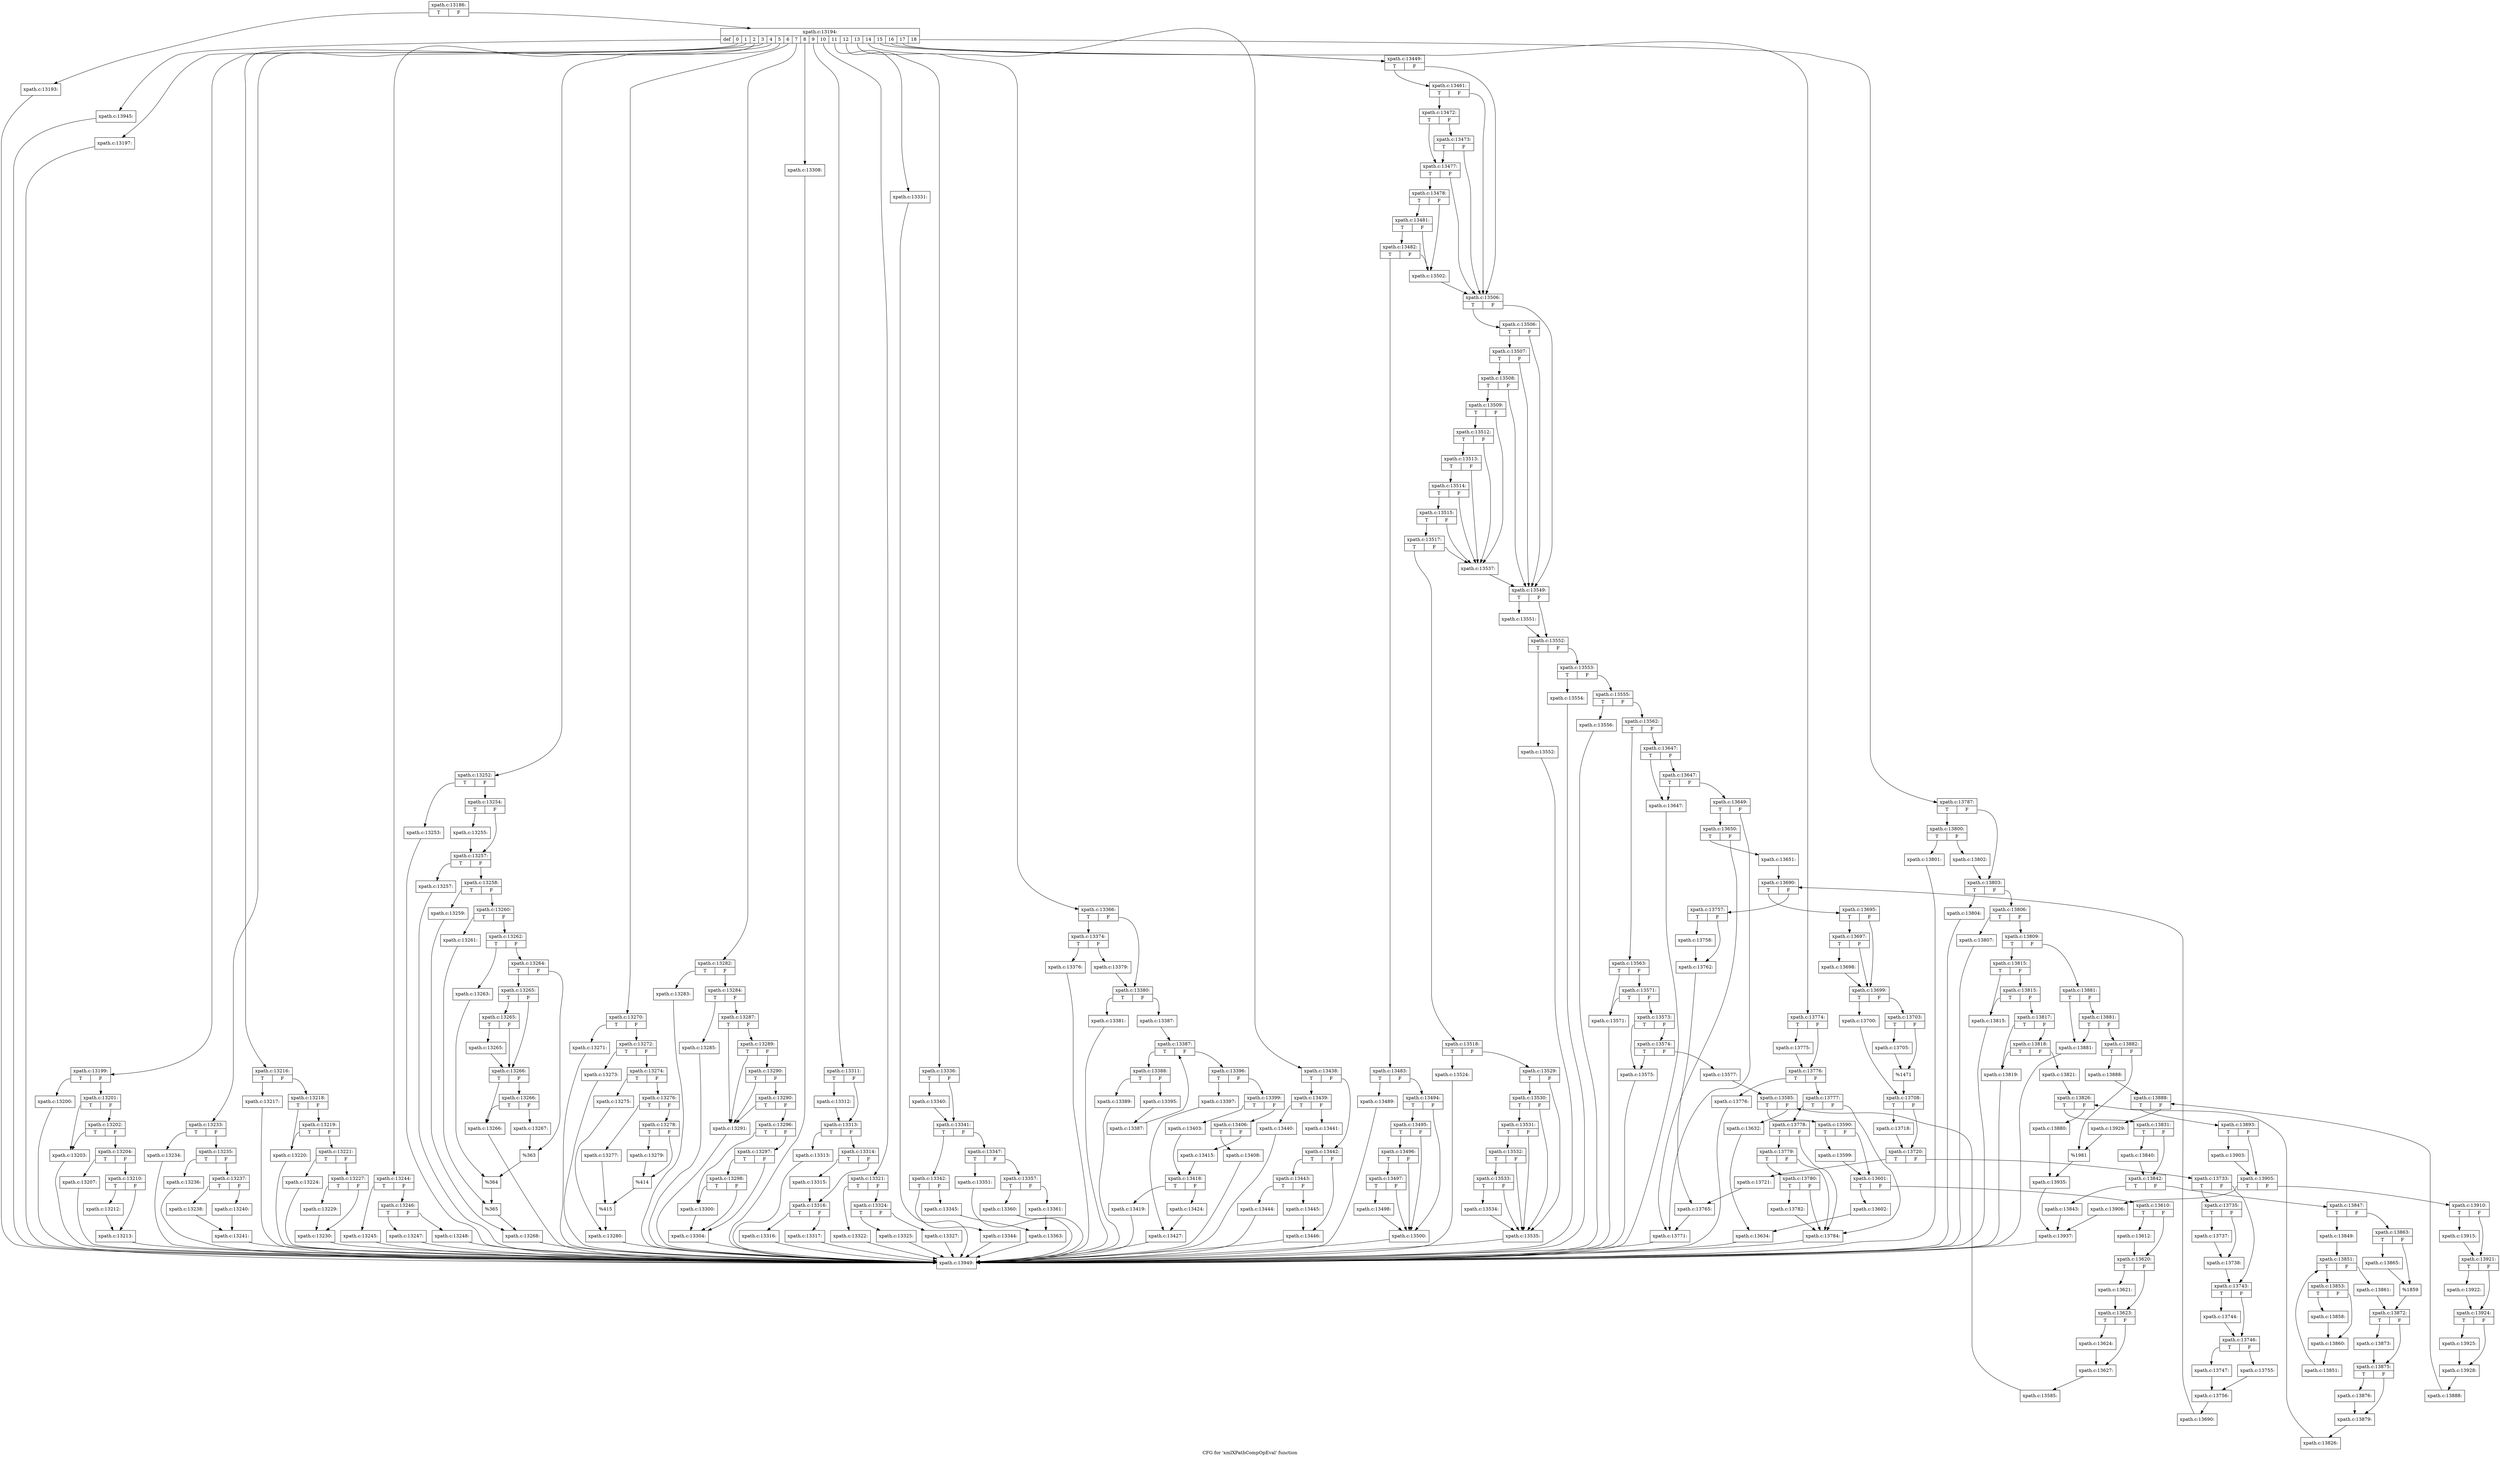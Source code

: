digraph "CFG for 'xmlXPathCompOpEval' function" {
	label="CFG for 'xmlXPathCompOpEval' function";

	Node0x55e6b2ddfc00 [shape=record,label="{xpath.c:13186:|{<s0>T|<s1>F}}"];
	Node0x55e6b2ddfc00:s0 -> Node0x55e6b2de2050;
	Node0x55e6b2ddfc00:s1 -> Node0x55e6b2de20a0;
	Node0x55e6b2de2050 [shape=record,label="{xpath.c:13193:}"];
	Node0x55e6b2de2050 -> Node0x55e6b2ddfc50;
	Node0x55e6b2de20a0 [shape=record,label="{xpath.c:13194:|{<s0>def|<s1>0|<s2>1|<s3>2|<s4>3|<s5>4|<s6>5|<s7>6|<s8>7|<s9>8|<s10>9|<s11>10|<s12>11|<s13>12|<s14>13|<s15>14|<s16>15|<s17>16|<s18>17|<s19>18}}"];
	Node0x55e6b2de20a0:s0 -> Node0x55e6b2de2600;
	Node0x55e6b2de20a0:s1 -> Node0x55e6b2de2ab0;
	Node0x55e6b2de20a0:s2 -> Node0x55e6b2de2c70;
	Node0x55e6b2de20a0:s3 -> Node0x55e6b2de67a0;
	Node0x55e6b2de20a0:s4 -> Node0x55e6b2dea470;
	Node0x55e6b2de20a0:s5 -> Node0x55e6b2decd20;
	Node0x55e6b2de20a0:s6 -> Node0x55e6b2def240;
	Node0x55e6b2de20a0:s7 -> Node0x55e6b2df4060;
	Node0x55e6b2de20a0:s8 -> Node0x55e6b2df6f70;
	Node0x55e6b2de20a0:s9 -> Node0x55e6b2dfbfa0;
	Node0x55e6b2de20a0:s10 -> Node0x55e6b2dfc310;
	Node0x55e6b2de20a0:s11 -> Node0x55e6b2dfef10;
	Node0x55e6b2de20a0:s12 -> Node0x55e6b2e00fc0;
	Node0x55e6b2de20a0:s13 -> Node0x55e6b2e01860;
	Node0x55e6b2de20a0:s14 -> Node0x55e6b2e066c0;
	Node0x55e6b2de20a0:s15 -> Node0x55e6b2e12c10;
	Node0x55e6b2de20a0:s16 -> Node0x55e6b2e152d0;
	Node0x55e6b2de20a0:s17 -> Node0x55e6b2e152d0;
	Node0x55e6b2de20a0:s18 -> Node0x55e6b2e3fab0;
	Node0x55e6b2de20a0:s19 -> Node0x55e6b2e42790;
	Node0x55e6b2de2ab0 [shape=record,label="{xpath.c:13197:}"];
	Node0x55e6b2de2ab0 -> Node0x55e6b2ddfc50;
	Node0x55e6b2de2c70 [shape=record,label="{xpath.c:13199:|{<s0>T|<s1>F}}"];
	Node0x55e6b2de2c70:s0 -> Node0x55e6b2de3310;
	Node0x55e6b2de2c70:s1 -> Node0x55e6b2de3360;
	Node0x55e6b2de3310 [shape=record,label="{xpath.c:13200:}"];
	Node0x55e6b2de3310 -> Node0x55e6b2ddfc50;
	Node0x55e6b2de3360 [shape=record,label="{xpath.c:13201:|{<s0>T|<s1>F}}"];
	Node0x55e6b2de3360:s0 -> Node0x55e6b2de3960;
	Node0x55e6b2de3360:s1 -> Node0x55e6b2de3a00;
	Node0x55e6b2de3a00 [shape=record,label="{xpath.c:13202:|{<s0>T|<s1>F}}"];
	Node0x55e6b2de3a00:s0 -> Node0x55e6b2de3960;
	Node0x55e6b2de3a00:s1 -> Node0x55e6b2de39b0;
	Node0x55e6b2de3960 [shape=record,label="{xpath.c:13203:}"];
	Node0x55e6b2de3960 -> Node0x55e6b2ddfc50;
	Node0x55e6b2de39b0 [shape=record,label="{xpath.c:13204:|{<s0>T|<s1>F}}"];
	Node0x55e6b2de39b0:s0 -> Node0x55e6b2de4ed0;
	Node0x55e6b2de39b0:s1 -> Node0x55e6b2de4f20;
	Node0x55e6b2de4ed0 [shape=record,label="{xpath.c:13207:}"];
	Node0x55e6b2de4ed0 -> Node0x55e6b2ddfc50;
	Node0x55e6b2de4f20 [shape=record,label="{xpath.c:13210:|{<s0>T|<s1>F}}"];
	Node0x55e6b2de4f20:s0 -> Node0x55e6b2de5830;
	Node0x55e6b2de4f20:s1 -> Node0x55e6b2de5880;
	Node0x55e6b2de5830 [shape=record,label="{xpath.c:13212:}"];
	Node0x55e6b2de5830 -> Node0x55e6b2de5880;
	Node0x55e6b2de5880 [shape=record,label="{xpath.c:13213:}"];
	Node0x55e6b2de5880 -> Node0x55e6b2ddfc50;
	Node0x55e6b2de67a0 [shape=record,label="{xpath.c:13216:|{<s0>T|<s1>F}}"];
	Node0x55e6b2de67a0:s0 -> Node0x55e6b2de6fe0;
	Node0x55e6b2de67a0:s1 -> Node0x55e6b2de7030;
	Node0x55e6b2de6fe0 [shape=record,label="{xpath.c:13217:}"];
	Node0x55e6b2de6fe0 -> Node0x55e6b2ddfc50;
	Node0x55e6b2de7030 [shape=record,label="{xpath.c:13218:|{<s0>T|<s1>F}}"];
	Node0x55e6b2de7030:s0 -> Node0x55e6b2de7630;
	Node0x55e6b2de7030:s1 -> Node0x55e6b2de76d0;
	Node0x55e6b2de76d0 [shape=record,label="{xpath.c:13219:|{<s0>T|<s1>F}}"];
	Node0x55e6b2de76d0:s0 -> Node0x55e6b2de7630;
	Node0x55e6b2de76d0:s1 -> Node0x55e6b2de7680;
	Node0x55e6b2de7630 [shape=record,label="{xpath.c:13220:}"];
	Node0x55e6b2de7630 -> Node0x55e6b2ddfc50;
	Node0x55e6b2de7680 [shape=record,label="{xpath.c:13221:|{<s0>T|<s1>F}}"];
	Node0x55e6b2de7680:s0 -> Node0x55e6b2de8ba0;
	Node0x55e6b2de7680:s1 -> Node0x55e6b2de8bf0;
	Node0x55e6b2de8ba0 [shape=record,label="{xpath.c:13224:}"];
	Node0x55e6b2de8ba0 -> Node0x55e6b2ddfc50;
	Node0x55e6b2de8bf0 [shape=record,label="{xpath.c:13227:|{<s0>T|<s1>F}}"];
	Node0x55e6b2de8bf0:s0 -> Node0x55e6b2de9500;
	Node0x55e6b2de8bf0:s1 -> Node0x55e6b2de9550;
	Node0x55e6b2de9500 [shape=record,label="{xpath.c:13229:}"];
	Node0x55e6b2de9500 -> Node0x55e6b2de9550;
	Node0x55e6b2de9550 [shape=record,label="{xpath.c:13230:}"];
	Node0x55e6b2de9550 -> Node0x55e6b2ddfc50;
	Node0x55e6b2dea470 [shape=record,label="{xpath.c:13233:|{<s0>T|<s1>F}}"];
	Node0x55e6b2dea470:s0 -> Node0x55e6b2deacb0;
	Node0x55e6b2dea470:s1 -> Node0x55e6b2dead00;
	Node0x55e6b2deacb0 [shape=record,label="{xpath.c:13234:}"];
	Node0x55e6b2deacb0 -> Node0x55e6b2ddfc50;
	Node0x55e6b2dead00 [shape=record,label="{xpath.c:13235:|{<s0>T|<s1>F}}"];
	Node0x55e6b2dead00:s0 -> Node0x55e6b2deb900;
	Node0x55e6b2dead00:s1 -> Node0x55e6b2deb950;
	Node0x55e6b2deb900 [shape=record,label="{xpath.c:13236:}"];
	Node0x55e6b2deb900 -> Node0x55e6b2ddfc50;
	Node0x55e6b2deb950 [shape=record,label="{xpath.c:13237:|{<s0>T|<s1>F}}"];
	Node0x55e6b2deb950:s0 -> Node0x55e6b2debdc0;
	Node0x55e6b2deb950:s1 -> Node0x55e6b2debe60;
	Node0x55e6b2debdc0 [shape=record,label="{xpath.c:13238:}"];
	Node0x55e6b2debdc0 -> Node0x55e6b2debe10;
	Node0x55e6b2debe60 [shape=record,label="{xpath.c:13240:}"];
	Node0x55e6b2debe60 -> Node0x55e6b2debe10;
	Node0x55e6b2debe10 [shape=record,label="{xpath.c:13241:}"];
	Node0x55e6b2debe10 -> Node0x55e6b2ddfc50;
	Node0x55e6b2decd20 [shape=record,label="{xpath.c:13244:|{<s0>T|<s1>F}}"];
	Node0x55e6b2decd20:s0 -> Node0x55e6b2ded5a0;
	Node0x55e6b2decd20:s1 -> Node0x55e6b2ded5f0;
	Node0x55e6b2ded5a0 [shape=record,label="{xpath.c:13245:}"];
	Node0x55e6b2ded5a0 -> Node0x55e6b2ddfc50;
	Node0x55e6b2ded5f0 [shape=record,label="{xpath.c:13246:|{<s0>T|<s1>F}}"];
	Node0x55e6b2ded5f0:s0 -> Node0x55e6b2dee1f0;
	Node0x55e6b2ded5f0:s1 -> Node0x55e6b2dee240;
	Node0x55e6b2dee1f0 [shape=record,label="{xpath.c:13247:}"];
	Node0x55e6b2dee1f0 -> Node0x55e6b2ddfc50;
	Node0x55e6b2dee240 [shape=record,label="{xpath.c:13248:}"];
	Node0x55e6b2dee240 -> Node0x55e6b2ddfc50;
	Node0x55e6b2def240 [shape=record,label="{xpath.c:13252:|{<s0>T|<s1>F}}"];
	Node0x55e6b2def240:s0 -> Node0x55e6b2defac0;
	Node0x55e6b2def240:s1 -> Node0x55e6b2defb10;
	Node0x55e6b2defac0 [shape=record,label="{xpath.c:13253:}"];
	Node0x55e6b2defac0 -> Node0x55e6b2ddfc50;
	Node0x55e6b2defb10 [shape=record,label="{xpath.c:13254:|{<s0>T|<s1>F}}"];
	Node0x55e6b2defb10:s0 -> Node0x55e6b2deff80;
	Node0x55e6b2defb10:s1 -> Node0x55e6b2deffd0;
	Node0x55e6b2deff80 [shape=record,label="{xpath.c:13255:}"];
	Node0x55e6b2deff80 -> Node0x55e6b2deffd0;
	Node0x55e6b2deffd0 [shape=record,label="{xpath.c:13257:|{<s0>T|<s1>F}}"];
	Node0x55e6b2deffd0:s0 -> Node0x55e6b2df0d10;
	Node0x55e6b2deffd0:s1 -> Node0x55e6b2df0d60;
	Node0x55e6b2df0d10 [shape=record,label="{xpath.c:13257:}"];
	Node0x55e6b2df0d10 -> Node0x55e6b2ddfc50;
	Node0x55e6b2df0d60 [shape=record,label="{xpath.c:13258:|{<s0>T|<s1>F}}"];
	Node0x55e6b2df0d60:s0 -> Node0x55e6b2df11d0;
	Node0x55e6b2df0d60:s1 -> Node0x55e6b2df1270;
	Node0x55e6b2df11d0 [shape=record,label="{xpath.c:13259:}"];
	Node0x55e6b2df11d0 -> Node0x55e6b2df1220;
	Node0x55e6b2df1270 [shape=record,label="{xpath.c:13260:|{<s0>T|<s1>F}}"];
	Node0x55e6b2df1270:s0 -> Node0x55e6b2df1840;
	Node0x55e6b2df1270:s1 -> Node0x55e6b2df18e0;
	Node0x55e6b2df1840 [shape=record,label="{xpath.c:13261:}"];
	Node0x55e6b2df1840 -> Node0x55e6b2df1890;
	Node0x55e6b2df18e0 [shape=record,label="{xpath.c:13262:|{<s0>T|<s1>F}}"];
	Node0x55e6b2df18e0:s0 -> Node0x55e6b2df1eb0;
	Node0x55e6b2df18e0:s1 -> Node0x55e6b2df1f50;
	Node0x55e6b2df1eb0 [shape=record,label="{xpath.c:13263:}"];
	Node0x55e6b2df1eb0 -> Node0x55e6b2df1f00;
	Node0x55e6b2df1f50 [shape=record,label="{xpath.c:13264:|{<s0>T|<s1>F}}"];
	Node0x55e6b2df1f50:s0 -> Node0x55e6b2df2520;
	Node0x55e6b2df1f50:s1 -> Node0x55e6b2df2570;
	Node0x55e6b2df2520 [shape=record,label="{xpath.c:13265:|{<s0>T|<s1>F}}"];
	Node0x55e6b2df2520:s0 -> Node0x55e6b2df2ad0;
	Node0x55e6b2df2520:s1 -> Node0x55e6b2df2a80;
	Node0x55e6b2df2ad0 [shape=record,label="{xpath.c:13265:|{<s0>T|<s1>F}}"];
	Node0x55e6b2df2ad0:s0 -> Node0x55e6b2df2a30;
	Node0x55e6b2df2ad0:s1 -> Node0x55e6b2df2a80;
	Node0x55e6b2df2a30 [shape=record,label="{xpath.c:13265:}"];
	Node0x55e6b2df2a30 -> Node0x55e6b2df2a80;
	Node0x55e6b2df2a80 [shape=record,label="{xpath.c:13266:|{<s0>T|<s1>F}}"];
	Node0x55e6b2df2a80:s0 -> Node0x55e6b2df32a0;
	Node0x55e6b2df2a80:s1 -> Node0x55e6b2df3340;
	Node0x55e6b2df3340 [shape=record,label="{xpath.c:13266:|{<s0>T|<s1>F}}"];
	Node0x55e6b2df3340:s0 -> Node0x55e6b2df32a0;
	Node0x55e6b2df3340:s1 -> Node0x55e6b2df32f0;
	Node0x55e6b2df32a0 [shape=record,label="{xpath.c:13266:}"];
	Node0x55e6b2df32a0 -> Node0x55e6b2ddfc50;
	Node0x55e6b2df32f0 [shape=record,label="{xpath.c:13267:}"];
	Node0x55e6b2df32f0 -> Node0x55e6b2df2570;
	Node0x55e6b2df2570 [shape=record,label="{%363}"];
	Node0x55e6b2df2570 -> Node0x55e6b2df1f00;
	Node0x55e6b2df1f00 [shape=record,label="{%364}"];
	Node0x55e6b2df1f00 -> Node0x55e6b2df1890;
	Node0x55e6b2df1890 [shape=record,label="{%365}"];
	Node0x55e6b2df1890 -> Node0x55e6b2df1220;
	Node0x55e6b2df1220 [shape=record,label="{xpath.c:13268:}"];
	Node0x55e6b2df1220 -> Node0x55e6b2ddfc50;
	Node0x55e6b2df4060 [shape=record,label="{xpath.c:13270:|{<s0>T|<s1>F}}"];
	Node0x55e6b2df4060:s0 -> Node0x55e6b2df48e0;
	Node0x55e6b2df4060:s1 -> Node0x55e6b2df4930;
	Node0x55e6b2df48e0 [shape=record,label="{xpath.c:13271:}"];
	Node0x55e6b2df48e0 -> Node0x55e6b2ddfc50;
	Node0x55e6b2df4930 [shape=record,label="{xpath.c:13272:|{<s0>T|<s1>F}}"];
	Node0x55e6b2df4930:s0 -> Node0x55e6b2df5530;
	Node0x55e6b2df4930:s1 -> Node0x55e6b2df5580;
	Node0x55e6b2df5530 [shape=record,label="{xpath.c:13273:}"];
	Node0x55e6b2df5530 -> Node0x55e6b2ddfc50;
	Node0x55e6b2df5580 [shape=record,label="{xpath.c:13274:|{<s0>T|<s1>F}}"];
	Node0x55e6b2df5580:s0 -> Node0x55e6b2df59f0;
	Node0x55e6b2df5580:s1 -> Node0x55e6b2df5a90;
	Node0x55e6b2df59f0 [shape=record,label="{xpath.c:13275:}"];
	Node0x55e6b2df59f0 -> Node0x55e6b2df5a40;
	Node0x55e6b2df5a90 [shape=record,label="{xpath.c:13276:|{<s0>T|<s1>F}}"];
	Node0x55e6b2df5a90:s0 -> Node0x55e6b2df6060;
	Node0x55e6b2df5a90:s1 -> Node0x55e6b2df6100;
	Node0x55e6b2df6060 [shape=record,label="{xpath.c:13277:}"];
	Node0x55e6b2df6060 -> Node0x55e6b2df60b0;
	Node0x55e6b2df6100 [shape=record,label="{xpath.c:13278:|{<s0>T|<s1>F}}"];
	Node0x55e6b2df6100:s0 -> Node0x55e6b2df66d0;
	Node0x55e6b2df6100:s1 -> Node0x55e6b2df6720;
	Node0x55e6b2df66d0 [shape=record,label="{xpath.c:13279:}"];
	Node0x55e6b2df66d0 -> Node0x55e6b2df6720;
	Node0x55e6b2df6720 [shape=record,label="{%414}"];
	Node0x55e6b2df6720 -> Node0x55e6b2df60b0;
	Node0x55e6b2df60b0 [shape=record,label="{%415}"];
	Node0x55e6b2df60b0 -> Node0x55e6b2df5a40;
	Node0x55e6b2df5a40 [shape=record,label="{xpath.c:13280:}"];
	Node0x55e6b2df5a40 -> Node0x55e6b2ddfc50;
	Node0x55e6b2df6f70 [shape=record,label="{xpath.c:13282:|{<s0>T|<s1>F}}"];
	Node0x55e6b2df6f70:s0 -> Node0x55e6b2df77f0;
	Node0x55e6b2df6f70:s1 -> Node0x55e6b2df7840;
	Node0x55e6b2df77f0 [shape=record,label="{xpath.c:13283:}"];
	Node0x55e6b2df77f0 -> Node0x55e6b2ddfc50;
	Node0x55e6b2df7840 [shape=record,label="{xpath.c:13284:|{<s0>T|<s1>F}}"];
	Node0x55e6b2df7840:s0 -> Node0x55e6b2df8440;
	Node0x55e6b2df7840:s1 -> Node0x55e6b2df8490;
	Node0x55e6b2df8440 [shape=record,label="{xpath.c:13285:}"];
	Node0x55e6b2df8440 -> Node0x55e6b2ddfc50;
	Node0x55e6b2df8490 [shape=record,label="{xpath.c:13287:|{<s0>T|<s1>F}}"];
	Node0x55e6b2df8490:s0 -> Node0x55e6b2df8d60;
	Node0x55e6b2df8490:s1 -> Node0x55e6b2df8f00;
	Node0x55e6b2df8f00 [shape=record,label="{xpath.c:13289:|{<s0>T|<s1>F}}"];
	Node0x55e6b2df8f00:s0 -> Node0x55e6b2df8d60;
	Node0x55e6b2df8f00:s1 -> Node0x55e6b2df8e80;
	Node0x55e6b2df8e80 [shape=record,label="{xpath.c:13290:|{<s0>T|<s1>F}}"];
	Node0x55e6b2df8e80:s0 -> Node0x55e6b2df8d60;
	Node0x55e6b2df8e80:s1 -> Node0x55e6b2df8e00;
	Node0x55e6b2df8e00 [shape=record,label="{xpath.c:13290:|{<s0>T|<s1>F}}"];
	Node0x55e6b2df8e00:s0 -> Node0x55e6b2df8d60;
	Node0x55e6b2df8e00:s1 -> Node0x55e6b2df8db0;
	Node0x55e6b2df8d60 [shape=record,label="{xpath.c:13291:}"];
	Node0x55e6b2df8d60 -> Node0x55e6b2ddfc50;
	Node0x55e6b2df8db0 [shape=record,label="{xpath.c:13296:|{<s0>T|<s1>F}}"];
	Node0x55e6b2df8db0:s0 -> Node0x55e6b2dfa470;
	Node0x55e6b2df8db0:s1 -> Node0x55e6b2dfa510;
	Node0x55e6b2dfa510 [shape=record,label="{xpath.c:13297:|{<s0>T|<s1>F}}"];
	Node0x55e6b2dfa510:s0 -> Node0x55e6b2dfa960;
	Node0x55e6b2dfa510:s1 -> Node0x55e6b2dfa4c0;
	Node0x55e6b2dfa960 [shape=record,label="{xpath.c:13298:|{<s0>T|<s1>F}}"];
	Node0x55e6b2dfa960:s0 -> Node0x55e6b2dfa470;
	Node0x55e6b2dfa960:s1 -> Node0x55e6b2dfa4c0;
	Node0x55e6b2dfa470 [shape=record,label="{xpath.c:13300:}"];
	Node0x55e6b2dfa470 -> Node0x55e6b2dfa4c0;
	Node0x55e6b2dfa4c0 [shape=record,label="{xpath.c:13304:}"];
	Node0x55e6b2dfa4c0 -> Node0x55e6b2ddfc50;
	Node0x55e6b2dfbfa0 [shape=record,label="{xpath.c:13308:}"];
	Node0x55e6b2dfbfa0 -> Node0x55e6b2ddfc50;
	Node0x55e6b2dfc310 [shape=record,label="{xpath.c:13311:|{<s0>T|<s1>F}}"];
	Node0x55e6b2dfc310:s0 -> Node0x55e6b2dfc400;
	Node0x55e6b2dfc310:s1 -> Node0x55e6b2dfc450;
	Node0x55e6b2dfc400 [shape=record,label="{xpath.c:13312:}"];
	Node0x55e6b2dfc400 -> Node0x55e6b2dfc450;
	Node0x55e6b2dfc450 [shape=record,label="{xpath.c:13313:|{<s0>T|<s1>F}}"];
	Node0x55e6b2dfc450:s0 -> Node0x55e6b2dfd0c0;
	Node0x55e6b2dfc450:s1 -> Node0x55e6b2dfd110;
	Node0x55e6b2dfd0c0 [shape=record,label="{xpath.c:13313:}"];
	Node0x55e6b2dfd0c0 -> Node0x55e6b2ddfc50;
	Node0x55e6b2dfd110 [shape=record,label="{xpath.c:13314:|{<s0>T|<s1>F}}"];
	Node0x55e6b2dfd110:s0 -> Node0x55e6b2dfd580;
	Node0x55e6b2dfd110:s1 -> Node0x55e6b2dfd5d0;
	Node0x55e6b2dfd580 [shape=record,label="{xpath.c:13315:}"];
	Node0x55e6b2dfd580 -> Node0x55e6b2dfd5d0;
	Node0x55e6b2dfd5d0 [shape=record,label="{xpath.c:13316:|{<s0>T|<s1>F}}"];
	Node0x55e6b2dfd5d0:s0 -> Node0x55e6b2dfe240;
	Node0x55e6b2dfd5d0:s1 -> Node0x55e6b2dfe290;
	Node0x55e6b2dfe240 [shape=record,label="{xpath.c:13316:}"];
	Node0x55e6b2dfe240 -> Node0x55e6b2ddfc50;
	Node0x55e6b2dfe290 [shape=record,label="{xpath.c:13317:}"];
	Node0x55e6b2dfe290 -> Node0x55e6b2ddfc50;
	Node0x55e6b2dfef10 [shape=record,label="{xpath.c:13321:|{<s0>T|<s1>F}}"];
	Node0x55e6b2dfef10:s0 -> Node0x55e6b2dff6b0;
	Node0x55e6b2dfef10:s1 -> Node0x55e6b2dff700;
	Node0x55e6b2dff6b0 [shape=record,label="{xpath.c:13322:}"];
	Node0x55e6b2dff6b0 -> Node0x55e6b2ddfc50;
	Node0x55e6b2dff700 [shape=record,label="{xpath.c:13324:|{<s0>T|<s1>F}}"];
	Node0x55e6b2dff700:s0 -> Node0x55e6b2e004e0;
	Node0x55e6b2dff700:s1 -> Node0x55e6b2e00530;
	Node0x55e6b2e004e0 [shape=record,label="{xpath.c:13325:}"];
	Node0x55e6b2e004e0 -> Node0x55e6b2ddfc50;
	Node0x55e6b2e00530 [shape=record,label="{xpath.c:13327:}"];
	Node0x55e6b2e00530 -> Node0x55e6b2ddfc50;
	Node0x55e6b2e00fc0 [shape=record,label="{xpath.c:13331:}"];
	Node0x55e6b2e00fc0 -> Node0x55e6b2ddfc50;
	Node0x55e6b2e01860 [shape=record,label="{xpath.c:13336:|{<s0>T|<s1>F}}"];
	Node0x55e6b2e01860:s0 -> Node0x55e6b2e01c50;
	Node0x55e6b2e01860:s1 -> Node0x55e6b2e01ca0;
	Node0x55e6b2e01c50 [shape=record,label="{xpath.c:13340:}"];
	Node0x55e6b2e01c50 -> Node0x55e6b2e01ca0;
	Node0x55e6b2e01ca0 [shape=record,label="{xpath.c:13341:|{<s0>T|<s1>F}}"];
	Node0x55e6b2e01ca0:s0 -> Node0x55e6b2e02940;
	Node0x55e6b2e01ca0:s1 -> Node0x55e6b2e029e0;
	Node0x55e6b2e02940 [shape=record,label="{xpath.c:13342:|{<s0>T|<s1>F}}"];
	Node0x55e6b2e02940:s0 -> Node0x55e6b2e033a0;
	Node0x55e6b2e02940:s1 -> Node0x55e6b2e033f0;
	Node0x55e6b2e033a0 [shape=record,label="{xpath.c:13344:}"];
	Node0x55e6b2e033a0 -> Node0x55e6b2ddfc50;
	Node0x55e6b2e033f0 [shape=record,label="{xpath.c:13345:}"];
	Node0x55e6b2e033f0 -> Node0x55e6b2e02990;
	Node0x55e6b2e029e0 [shape=record,label="{xpath.c:13347:|{<s0>T|<s1>F}}"];
	Node0x55e6b2e029e0:s0 -> Node0x55e6b2e044b0;
	Node0x55e6b2e029e0:s1 -> Node0x55e6b2e04500;
	Node0x55e6b2e044b0 [shape=record,label="{xpath.c:13351:}"];
	Node0x55e6b2e044b0 -> Node0x55e6b2ddfc50;
	Node0x55e6b2e04500 [shape=record,label="{xpath.c:13357:|{<s0>T|<s1>F}}"];
	Node0x55e6b2e04500:s0 -> Node0x55e6b2e05c60;
	Node0x55e6b2e04500:s1 -> Node0x55e6b2e05cb0;
	Node0x55e6b2e05c60 [shape=record,label="{xpath.c:13360:}"];
	Node0x55e6b2e05c60 -> Node0x55e6b2ddfc50;
	Node0x55e6b2e05cb0 [shape=record,label="{xpath.c:13361:}"];
	Node0x55e6b2e05cb0 -> Node0x55e6b2e02990;
	Node0x55e6b2e02990 [shape=record,label="{xpath.c:13363:}"];
	Node0x55e6b2e02990 -> Node0x55e6b2ddfc50;
	Node0x55e6b2e066c0 [shape=record,label="{xpath.c:13366:|{<s0>T|<s1>F}}"];
	Node0x55e6b2e066c0:s0 -> Node0x55e6b2e07830;
	Node0x55e6b2e066c0:s1 -> Node0x55e6b2e07880;
	Node0x55e6b2e07830 [shape=record,label="{xpath.c:13374:|{<s0>T|<s1>F}}"];
	Node0x55e6b2e07830:s0 -> Node0x55e6b2e08500;
	Node0x55e6b2e07830:s1 -> Node0x55e6b2e08550;
	Node0x55e6b2e08500 [shape=record,label="{xpath.c:13376:}"];
	Node0x55e6b2e08500 -> Node0x55e6b2ddfc50;
	Node0x55e6b2e08550 [shape=record,label="{xpath.c:13379:}"];
	Node0x55e6b2e08550 -> Node0x55e6b2e07880;
	Node0x55e6b2e07880 [shape=record,label="{xpath.c:13380:|{<s0>T|<s1>F}}"];
	Node0x55e6b2e07880:s0 -> Node0x55e6b2e08f20;
	Node0x55e6b2e07880:s1 -> Node0x55e6b2e08f70;
	Node0x55e6b2e08f20 [shape=record,label="{xpath.c:13381:}"];
	Node0x55e6b2e08f20 -> Node0x55e6b2ddfc50;
	Node0x55e6b2e08f70 [shape=record,label="{xpath.c:13387:}"];
	Node0x55e6b2e08f70 -> Node0x55e6b2e0a440;
	Node0x55e6b2e0a440 [shape=record,label="{xpath.c:13387:|{<s0>T|<s1>F}}"];
	Node0x55e6b2e0a440:s0 -> Node0x55e6b2c605c0;
	Node0x55e6b2e0a440:s1 -> Node0x55e6b2e0a2a0;
	Node0x55e6b2c605c0 [shape=record,label="{xpath.c:13388:|{<s0>T|<s1>F}}"];
	Node0x55e6b2c605c0:s0 -> Node0x55e6b2c60a90;
	Node0x55e6b2c605c0:s1 -> Node0x55e6b2c60ae0;
	Node0x55e6b2c60a90 [shape=record,label="{xpath.c:13389:}"];
	Node0x55e6b2c60a90 -> Node0x55e6b2ddfc50;
	Node0x55e6b2c60ae0 [shape=record,label="{xpath.c:13395:}"];
	Node0x55e6b2c60ae0 -> Node0x55e6b2c60530;
	Node0x55e6b2c60530 [shape=record,label="{xpath.c:13387:}"];
	Node0x55e6b2c60530 -> Node0x55e6b2e0a440;
	Node0x55e6b2e0a2a0 [shape=record,label="{xpath.c:13396:|{<s0>T|<s1>F}}"];
	Node0x55e6b2e0a2a0:s0 -> Node0x55e6b2e0c1c0;
	Node0x55e6b2e0a2a0:s1 -> Node0x55e6b2e0c260;
	Node0x55e6b2e0c1c0 [shape=record,label="{xpath.c:13397:}"];
	Node0x55e6b2e0c1c0 -> Node0x55e6b2e0c210;
	Node0x55e6b2e0c260 [shape=record,label="{xpath.c:13399:|{<s0>T|<s1>F}}"];
	Node0x55e6b2e0c260:s0 -> Node0x55e6b2e0cd70;
	Node0x55e6b2e0c260:s1 -> Node0x55e6b2e0ce10;
	Node0x55e6b2e0cd70 [shape=record,label="{xpath.c:13403:}"];
	Node0x55e6b2e0cd70 -> Node0x55e6b2e0cdc0;
	Node0x55e6b2e0ce10 [shape=record,label="{xpath.c:13406:|{<s0>T|<s1>F}}"];
	Node0x55e6b2e0ce10:s0 -> Node0x55e6b2e0dd60;
	Node0x55e6b2e0ce10:s1 -> Node0x55e6b2e0ddb0;
	Node0x55e6b2e0dd60 [shape=record,label="{xpath.c:13408:}"];
	Node0x55e6b2e0dd60 -> Node0x55e6b2ddfc50;
	Node0x55e6b2e0ddb0 [shape=record,label="{xpath.c:13415:}"];
	Node0x55e6b2e0ddb0 -> Node0x55e6b2e0cdc0;
	Node0x55e6b2e0cdc0 [shape=record,label="{xpath.c:13418:|{<s0>T|<s1>F}}"];
	Node0x55e6b2e0cdc0:s0 -> Node0x55e6b2e0f720;
	Node0x55e6b2e0cdc0:s1 -> Node0x55e6b2e0f770;
	Node0x55e6b2e0f720 [shape=record,label="{xpath.c:13419:}"];
	Node0x55e6b2e0f720 -> Node0x55e6b2ddfc50;
	Node0x55e6b2e0f770 [shape=record,label="{xpath.c:13424:}"];
	Node0x55e6b2e0f770 -> Node0x55e6b2e0c210;
	Node0x55e6b2e0c210 [shape=record,label="{xpath.c:13427:}"];
	Node0x55e6b2e0c210 -> Node0x55e6b2ddfc50;
	Node0x55e6b2e12c10 [shape=record,label="{xpath.c:13438:|{<s0>T|<s1>F}}"];
	Node0x55e6b2e12c10:s0 -> Node0x55e6b2e12d00;
	Node0x55e6b2e12c10:s1 -> Node0x55e6b2e12d50;
	Node0x55e6b2e12d00 [shape=record,label="{xpath.c:13439:|{<s0>T|<s1>F}}"];
	Node0x55e6b2e12d00:s0 -> Node0x55e6b2e139a0;
	Node0x55e6b2e12d00:s1 -> Node0x55e6b2e139f0;
	Node0x55e6b2e139a0 [shape=record,label="{xpath.c:13440:}"];
	Node0x55e6b2e139a0 -> Node0x55e6b2ddfc50;
	Node0x55e6b2e139f0 [shape=record,label="{xpath.c:13441:}"];
	Node0x55e6b2e139f0 -> Node0x55e6b2e12d50;
	Node0x55e6b2e12d50 [shape=record,label="{xpath.c:13442:|{<s0>T|<s1>F}}"];
	Node0x55e6b2e12d50:s0 -> Node0x55e6b2e13f50;
	Node0x55e6b2e12d50:s1 -> Node0x55e6b2e13fa0;
	Node0x55e6b2e13f50 [shape=record,label="{xpath.c:13443:|{<s0>T|<s1>F}}"];
	Node0x55e6b2e13f50:s0 -> Node0x55e6b2e14bf0;
	Node0x55e6b2e13f50:s1 -> Node0x55e6b2e14c40;
	Node0x55e6b2e14bf0 [shape=record,label="{xpath.c:13444:}"];
	Node0x55e6b2e14bf0 -> Node0x55e6b2ddfc50;
	Node0x55e6b2e14c40 [shape=record,label="{xpath.c:13445:}"];
	Node0x55e6b2e14c40 -> Node0x55e6b2e13fa0;
	Node0x55e6b2e13fa0 [shape=record,label="{xpath.c:13446:}"];
	Node0x55e6b2e13fa0 -> Node0x55e6b2ddfc50;
	Node0x55e6b2e152d0 [shape=record,label="{xpath.c:13449:|{<s0>T|<s1>F}}"];
	Node0x55e6b2e152d0:s0 -> Node0x55e6b2e17240;
	Node0x55e6b2e152d0:s1 -> Node0x55e6b2e170f0;
	Node0x55e6b2e17240 [shape=record,label="{xpath.c:13461:|{<s0>T|<s1>F}}"];
	Node0x55e6b2e17240:s0 -> Node0x55e6b2e171c0;
	Node0x55e6b2e17240:s1 -> Node0x55e6b2e170f0;
	Node0x55e6b2e171c0 [shape=record,label="{xpath.c:13472:|{<s0>T|<s1>F}}"];
	Node0x55e6b2e171c0:s0 -> Node0x55e6b2e17140;
	Node0x55e6b2e171c0:s1 -> Node0x55e6b2e179e0;
	Node0x55e6b2e179e0 [shape=record,label="{xpath.c:13473:|{<s0>T|<s1>F}}"];
	Node0x55e6b2e179e0:s0 -> Node0x55e6b2e17140;
	Node0x55e6b2e179e0:s1 -> Node0x55e6b2e170f0;
	Node0x55e6b2e17140 [shape=record,label="{xpath.c:13477:|{<s0>T|<s1>F}}"];
	Node0x55e6b2e17140:s0 -> Node0x55e6b2e170a0;
	Node0x55e6b2e17140:s1 -> Node0x55e6b2e170f0;
	Node0x55e6b2e170a0 [shape=record,label="{xpath.c:13478:|{<s0>T|<s1>F}}"];
	Node0x55e6b2e170a0:s0 -> Node0x55e6b2e19b10;
	Node0x55e6b2e170a0:s1 -> Node0x55e6b2e19a40;
	Node0x55e6b2e19b10 [shape=record,label="{xpath.c:13481:|{<s0>T|<s1>F}}"];
	Node0x55e6b2e19b10:s0 -> Node0x55e6b2e19a90;
	Node0x55e6b2e19b10:s1 -> Node0x55e6b2e19a40;
	Node0x55e6b2e19a90 [shape=record,label="{xpath.c:13482:|{<s0>T|<s1>F}}"];
	Node0x55e6b2e19a90:s0 -> Node0x55e6b2e199f0;
	Node0x55e6b2e19a90:s1 -> Node0x55e6b2e19a40;
	Node0x55e6b2e199f0 [shape=record,label="{xpath.c:13483:|{<s0>T|<s1>F}}"];
	Node0x55e6b2e199f0:s0 -> Node0x55e6b2e1b810;
	Node0x55e6b2e199f0:s1 -> Node0x55e6b2e1b860;
	Node0x55e6b2e1b810 [shape=record,label="{xpath.c:13489:}"];
	Node0x55e6b2e1b810 -> Node0x55e6b2ddfc50;
	Node0x55e6b2e1b860 [shape=record,label="{xpath.c:13494:|{<s0>T|<s1>F}}"];
	Node0x55e6b2e1b860:s0 -> Node0x55e6b2e1be70;
	Node0x55e6b2e1b860:s1 -> Node0x55e6b2e1bd20;
	Node0x55e6b2e1be70 [shape=record,label="{xpath.c:13495:|{<s0>T|<s1>F}}"];
	Node0x55e6b2e1be70:s0 -> Node0x55e6b2e1bdf0;
	Node0x55e6b2e1be70:s1 -> Node0x55e6b2e1bd20;
	Node0x55e6b2e1bdf0 [shape=record,label="{xpath.c:13496:|{<s0>T|<s1>F}}"];
	Node0x55e6b2e1bdf0:s0 -> Node0x55e6b2e1bd70;
	Node0x55e6b2e1bdf0:s1 -> Node0x55e6b2e1bd20;
	Node0x55e6b2e1bd70 [shape=record,label="{xpath.c:13497:|{<s0>T|<s1>F}}"];
	Node0x55e6b2e1bd70:s0 -> Node0x55e6b2e1bcd0;
	Node0x55e6b2e1bd70:s1 -> Node0x55e6b2e1bd20;
	Node0x55e6b2e1bcd0 [shape=record,label="{xpath.c:13498:}"];
	Node0x55e6b2e1bcd0 -> Node0x55e6b2e1bd20;
	Node0x55e6b2e1bd20 [shape=record,label="{xpath.c:13500:}"];
	Node0x55e6b2e1bd20 -> Node0x55e6b2ddfc50;
	Node0x55e6b2e19a40 [shape=record,label="{xpath.c:13502:}"];
	Node0x55e6b2e19a40 -> Node0x55e6b2e170f0;
	Node0x55e6b2e170f0 [shape=record,label="{xpath.c:13506:|{<s0>T|<s1>F}}"];
	Node0x55e6b2e170f0:s0 -> Node0x55e6b2e1db60;
	Node0x55e6b2e170f0:s1 -> Node0x55e6b2e1da10;
	Node0x55e6b2e1db60 [shape=record,label="{xpath.c:13506:|{<s0>T|<s1>F}}"];
	Node0x55e6b2e1db60:s0 -> Node0x55e6b2e1dae0;
	Node0x55e6b2e1db60:s1 -> Node0x55e6b2e1da10;
	Node0x55e6b2e1dae0 [shape=record,label="{xpath.c:13507:|{<s0>T|<s1>F}}"];
	Node0x55e6b2e1dae0:s0 -> Node0x55e6b2e1da60;
	Node0x55e6b2e1dae0:s1 -> Node0x55e6b2e1da10;
	Node0x55e6b2e1da60 [shape=record,label="{xpath.c:13508:|{<s0>T|<s1>F}}"];
	Node0x55e6b2e1da60:s0 -> Node0x55e6b2e1d9c0;
	Node0x55e6b2e1da60:s1 -> Node0x55e6b2e1da10;
	Node0x55e6b2e1d9c0 [shape=record,label="{xpath.c:13509:|{<s0>T|<s1>F}}"];
	Node0x55e6b2e1d9c0:s0 -> Node0x55e6b2e1fcf0;
	Node0x55e6b2e1d9c0:s1 -> Node0x55e6b2e1faa0;
	Node0x55e6b2e1fcf0 [shape=record,label="{xpath.c:13512:|{<s0>T|<s1>F}}"];
	Node0x55e6b2e1fcf0:s0 -> Node0x55e6b2e1fc70;
	Node0x55e6b2e1fcf0:s1 -> Node0x55e6b2e1faa0;
	Node0x55e6b2e1fc70 [shape=record,label="{xpath.c:13513:|{<s0>T|<s1>F}}"];
	Node0x55e6b2e1fc70:s0 -> Node0x55e6b2e1fbf0;
	Node0x55e6b2e1fc70:s1 -> Node0x55e6b2e1faa0;
	Node0x55e6b2e1fbf0 [shape=record,label="{xpath.c:13514:|{<s0>T|<s1>F}}"];
	Node0x55e6b2e1fbf0:s0 -> Node0x55e6b2e1fb70;
	Node0x55e6b2e1fbf0:s1 -> Node0x55e6b2e1faa0;
	Node0x55e6b2e1fb70 [shape=record,label="{xpath.c:13515:|{<s0>T|<s1>F}}"];
	Node0x55e6b2e1fb70:s0 -> Node0x55e6b2e1faf0;
	Node0x55e6b2e1fb70:s1 -> Node0x55e6b2e1faa0;
	Node0x55e6b2e1faf0 [shape=record,label="{xpath.c:13517:|{<s0>T|<s1>F}}"];
	Node0x55e6b2e1faf0:s0 -> Node0x55e6b2e1fa50;
	Node0x55e6b2e1faf0:s1 -> Node0x55e6b2e1faa0;
	Node0x55e6b2e1fa50 [shape=record,label="{xpath.c:13518:|{<s0>T|<s1>F}}"];
	Node0x55e6b2e1fa50:s0 -> Node0x55e6b2e22b80;
	Node0x55e6b2e1fa50:s1 -> Node0x55e6b2e22bd0;
	Node0x55e6b2e22b80 [shape=record,label="{xpath.c:13524:}"];
	Node0x55e6b2e22b80 -> Node0x55e6b2ddfc50;
	Node0x55e6b2e22bd0 [shape=record,label="{xpath.c:13529:|{<s0>T|<s1>F}}"];
	Node0x55e6b2e22bd0:s0 -> Node0x55e6b2e23260;
	Node0x55e6b2e22bd0:s1 -> Node0x55e6b2e23090;
	Node0x55e6b2e23260 [shape=record,label="{xpath.c:13530:|{<s0>T|<s1>F}}"];
	Node0x55e6b2e23260:s0 -> Node0x55e6b2e231e0;
	Node0x55e6b2e23260:s1 -> Node0x55e6b2e23090;
	Node0x55e6b2e231e0 [shape=record,label="{xpath.c:13531:|{<s0>T|<s1>F}}"];
	Node0x55e6b2e231e0:s0 -> Node0x55e6b2e23160;
	Node0x55e6b2e231e0:s1 -> Node0x55e6b2e23090;
	Node0x55e6b2e23160 [shape=record,label="{xpath.c:13532:|{<s0>T|<s1>F}}"];
	Node0x55e6b2e23160:s0 -> Node0x55e6b2e230e0;
	Node0x55e6b2e23160:s1 -> Node0x55e6b2e23090;
	Node0x55e6b2e230e0 [shape=record,label="{xpath.c:13533:|{<s0>T|<s1>F}}"];
	Node0x55e6b2e230e0:s0 -> Node0x55e6b2e23040;
	Node0x55e6b2e230e0:s1 -> Node0x55e6b2e23090;
	Node0x55e6b2e23040 [shape=record,label="{xpath.c:13534:}"];
	Node0x55e6b2e23040 -> Node0x55e6b2e23090;
	Node0x55e6b2e23090 [shape=record,label="{xpath.c:13535:}"];
	Node0x55e6b2e23090 -> Node0x55e6b2ddfc50;
	Node0x55e6b2e1faa0 [shape=record,label="{xpath.c:13537:}"];
	Node0x55e6b2e1faa0 -> Node0x55e6b2e1da10;
	Node0x55e6b2e1da10 [shape=record,label="{xpath.c:13549:|{<s0>T|<s1>F}}"];
	Node0x55e6b2e1da10:s0 -> Node0x55e6b2e225a0;
	Node0x55e6b2e1da10:s1 -> Node0x55e6b2e25400;
	Node0x55e6b2e225a0 [shape=record,label="{xpath.c:13551:}"];
	Node0x55e6b2e225a0 -> Node0x55e6b2e25400;
	Node0x55e6b2e25400 [shape=record,label="{xpath.c:13552:|{<s0>T|<s1>F}}"];
	Node0x55e6b2e25400:s0 -> Node0x55e6b2e26030;
	Node0x55e6b2e25400:s1 -> Node0x55e6b2e26080;
	Node0x55e6b2e26030 [shape=record,label="{xpath.c:13552:}"];
	Node0x55e6b2e26030 -> Node0x55e6b2ddfc50;
	Node0x55e6b2e26080 [shape=record,label="{xpath.c:13553:|{<s0>T|<s1>F}}"];
	Node0x55e6b2e26080:s0 -> Node0x55e6b2e264f0;
	Node0x55e6b2e26080:s1 -> Node0x55e6b2e26540;
	Node0x55e6b2e264f0 [shape=record,label="{xpath.c:13554:}"];
	Node0x55e6b2e264f0 -> Node0x55e6b2ddfc50;
	Node0x55e6b2e26540 [shape=record,label="{xpath.c:13555:|{<s0>T|<s1>F}}"];
	Node0x55e6b2e26540:s0 -> Node0x55e6b2e26b90;
	Node0x55e6b2e26540:s1 -> Node0x55e6b2e26be0;
	Node0x55e6b2e26b90 [shape=record,label="{xpath.c:13556:}"];
	Node0x55e6b2e26b90 -> Node0x55e6b2ddfc50;
	Node0x55e6b2e26be0 [shape=record,label="{xpath.c:13562:|{<s0>T|<s1>F}}"];
	Node0x55e6b2e26be0:s0 -> Node0x55e6b2e27200;
	Node0x55e6b2e26be0:s1 -> Node0x55e6b2e27250;
	Node0x55e6b2e27200 [shape=record,label="{xpath.c:13563:|{<s0>T|<s1>F}}"];
	Node0x55e6b2e27200:s0 -> Node0x55e6b2e27db0;
	Node0x55e6b2e27200:s1 -> Node0x55e6b2e27e50;
	Node0x55e6b2e27e50 [shape=record,label="{xpath.c:13571:|{<s0>T|<s1>F}}"];
	Node0x55e6b2e27e50:s0 -> Node0x55e6b2e27db0;
	Node0x55e6b2e27e50:s1 -> Node0x55e6b2e27e00;
	Node0x55e6b2e27db0 [shape=record,label="{xpath.c:13571:}"];
	Node0x55e6b2e27db0 -> Node0x55e6b2ddfc50;
	Node0x55e6b2e27e00 [shape=record,label="{xpath.c:13573:|{<s0>T|<s1>F}}"];
	Node0x55e6b2e27e00:s0 -> Node0x55e6b2e28740;
	Node0x55e6b2e27e00:s1 -> Node0x55e6b2e287e0;
	Node0x55e6b2e287e0 [shape=record,label="{xpath.c:13574:|{<s0>T|<s1>F}}"];
	Node0x55e6b2e287e0:s0 -> Node0x55e6b2e28740;
	Node0x55e6b2e287e0:s1 -> Node0x55e6b2e28790;
	Node0x55e6b2e28740 [shape=record,label="{xpath.c:13575:}"];
	Node0x55e6b2e28740 -> Node0x55e6b2ddfc50;
	Node0x55e6b2e28790 [shape=record,label="{xpath.c:13577:}"];
	Node0x55e6b2e28790 -> Node0x55e6b2e2acb0;
	Node0x55e6b2e2acb0 [shape=record,label="{xpath.c:13585:|{<s0>T|<s1>F}}"];
	Node0x55e6b2e2acb0:s0 -> Node0x55e6b2e2af90;
	Node0x55e6b2e2acb0:s1 -> Node0x55e6b2e2aba0;
	Node0x55e6b2e2af90 [shape=record,label="{xpath.c:13590:|{<s0>T|<s1>F}}"];
	Node0x55e6b2e2af90:s0 -> Node0x55e6b2e2cd50;
	Node0x55e6b2e2af90:s1 -> Node0x55e6b2e2cda0;
	Node0x55e6b2e2cd50 [shape=record,label="{xpath.c:13599:}"];
	Node0x55e6b2e2cd50 -> Node0x55e6b2e2cda0;
	Node0x55e6b2e2cda0 [shape=record,label="{xpath.c:13601:|{<s0>T|<s1>F}}"];
	Node0x55e6b2e2cda0:s0 -> Node0x55e6b2e2da40;
	Node0x55e6b2e2cda0:s1 -> Node0x55e6b2e2da90;
	Node0x55e6b2e2da40 [shape=record,label="{xpath.c:13602:}"];
	Node0x55e6b2e2da40 -> Node0x55e6b2e2a840;
	Node0x55e6b2e2da90 [shape=record,label="{xpath.c:13610:|{<s0>T|<s1>F}}"];
	Node0x55e6b2e2da90:s0 -> Node0x55e6b2e2e990;
	Node0x55e6b2e2da90:s1 -> Node0x55e6b2e2e9e0;
	Node0x55e6b2e2e990 [shape=record,label="{xpath.c:13612:}"];
	Node0x55e6b2e2e990 -> Node0x55e6b2e2e9e0;
	Node0x55e6b2e2e9e0 [shape=record,label="{xpath.c:13620:|{<s0>T|<s1>F}}"];
	Node0x55e6b2e2e9e0:s0 -> Node0x55e6b2e2f980;
	Node0x55e6b2e2e9e0:s1 -> Node0x55e6b2e2f9d0;
	Node0x55e6b2e2f980 [shape=record,label="{xpath.c:13621:}"];
	Node0x55e6b2e2f980 -> Node0x55e6b2e2f9d0;
	Node0x55e6b2e2f9d0 [shape=record,label="{xpath.c:13623:|{<s0>T|<s1>F}}"];
	Node0x55e6b2e2f9d0:s0 -> Node0x55e6b2e30140;
	Node0x55e6b2e2f9d0:s1 -> Node0x55e6b2e30190;
	Node0x55e6b2e30140 [shape=record,label="{xpath.c:13624:}"];
	Node0x55e6b2e30140 -> Node0x55e6b2e30190;
	Node0x55e6b2e30190 [shape=record,label="{xpath.c:13627:}"];
	Node0x55e6b2e30190 -> Node0x55e6b2e2af00;
	Node0x55e6b2e2af00 [shape=record,label="{xpath.c:13585:}"];
	Node0x55e6b2e2af00 -> Node0x55e6b2e2acb0;
	Node0x55e6b2e2aba0 [shape=record,label="{xpath.c:13632:}"];
	Node0x55e6b2e2aba0 -> Node0x55e6b2e2a840;
	Node0x55e6b2e2a840 [shape=record,label="{xpath.c:13634:}"];
	Node0x55e6b2e2a840 -> Node0x55e6b2ddfc50;
	Node0x55e6b2e27250 [shape=record,label="{xpath.c:13647:|{<s0>T|<s1>F}}"];
	Node0x55e6b2e27250:s0 -> Node0x55e6b2e324d0;
	Node0x55e6b2e27250:s1 -> Node0x55e6b2e32570;
	Node0x55e6b2e32570 [shape=record,label="{xpath.c:13647:|{<s0>T|<s1>F}}"];
	Node0x55e6b2e32570:s0 -> Node0x55e6b2e324d0;
	Node0x55e6b2e32570:s1 -> Node0x55e6b2e32520;
	Node0x55e6b2e324d0 [shape=record,label="{xpath.c:13647:}"];
	Node0x55e6b2e324d0 -> Node0x55e6b2ddfc50;
	Node0x55e6b2e32520 [shape=record,label="{xpath.c:13649:|{<s0>T|<s1>F}}"];
	Node0x55e6b2e32520:s0 -> Node0x55e6b2e32f60;
	Node0x55e6b2e32520:s1 -> Node0x55e6b2e32f10;
	Node0x55e6b2e32f60 [shape=record,label="{xpath.c:13650:|{<s0>T|<s1>F}}"];
	Node0x55e6b2e32f60:s0 -> Node0x55e6b2e32ec0;
	Node0x55e6b2e32f60:s1 -> Node0x55e6b2e32f10;
	Node0x55e6b2e32ec0 [shape=record,label="{xpath.c:13651:}"];
	Node0x55e6b2e32ec0 -> Node0x55e6b2e35300;
	Node0x55e6b2e35300 [shape=record,label="{xpath.c:13690:|{<s0>T|<s1>F}}"];
	Node0x55e6b2e35300:s0 -> Node0x55e6b2e355e0;
	Node0x55e6b2e35300:s1 -> Node0x55e6b2e35160;
	Node0x55e6b2e355e0 [shape=record,label="{xpath.c:13695:|{<s0>T|<s1>F}}"];
	Node0x55e6b2e355e0:s0 -> Node0x55e6b2e36150;
	Node0x55e6b2e355e0:s1 -> Node0x55e6b2e36100;
	Node0x55e6b2e36150 [shape=record,label="{xpath.c:13697:|{<s0>T|<s1>F}}"];
	Node0x55e6b2e36150:s0 -> Node0x55e6b2e360b0;
	Node0x55e6b2e36150:s1 -> Node0x55e6b2e36100;
	Node0x55e6b2e360b0 [shape=record,label="{xpath.c:13698:}"];
	Node0x55e6b2e360b0 -> Node0x55e6b2e36100;
	Node0x55e6b2e36100 [shape=record,label="{xpath.c:13699:|{<s0>T|<s1>F}}"];
	Node0x55e6b2e36100:s0 -> Node0x55e6b2e377c0;
	Node0x55e6b2e36100:s1 -> Node0x55e6b2e37860;
	Node0x55e6b2e377c0 [shape=record,label="{xpath.c:13700:}"];
	Node0x55e6b2e377c0 -> Node0x55e6b2e37810;
	Node0x55e6b2e37860 [shape=record,label="{xpath.c:13703:|{<s0>T|<s1>F}}"];
	Node0x55e6b2e37860:s0 -> Node0x55e6b2e38350;
	Node0x55e6b2e37860:s1 -> Node0x55e6b2e383a0;
	Node0x55e6b2e38350 [shape=record,label="{xpath.c:13705:}"];
	Node0x55e6b2e38350 -> Node0x55e6b2e383a0;
	Node0x55e6b2e383a0 [shape=record,label="{%1471}"];
	Node0x55e6b2e383a0 -> Node0x55e6b2e37810;
	Node0x55e6b2e37810 [shape=record,label="{xpath.c:13708:|{<s0>T|<s1>F}}"];
	Node0x55e6b2e37810:s0 -> Node0x55e6b2e39bb0;
	Node0x55e6b2e37810:s1 -> Node0x55e6b2e39c00;
	Node0x55e6b2e39bb0 [shape=record,label="{xpath.c:13718:}"];
	Node0x55e6b2e39bb0 -> Node0x55e6b2e39c00;
	Node0x55e6b2e39c00 [shape=record,label="{xpath.c:13720:|{<s0>T|<s1>F}}"];
	Node0x55e6b2e39c00:s0 -> Node0x55e6b2e3a8a0;
	Node0x55e6b2e39c00:s1 -> Node0x55e6b2e3a8f0;
	Node0x55e6b2e3a8a0 [shape=record,label="{xpath.c:13721:}"];
	Node0x55e6b2e3a8a0 -> Node0x55e6b2e3ae60;
	Node0x55e6b2e3a8f0 [shape=record,label="{xpath.c:13733:|{<s0>T|<s1>F}}"];
	Node0x55e6b2e3a8f0:s0 -> Node0x55e6b2e3b270;
	Node0x55e6b2e3a8f0:s1 -> Node0x55e6b2e3b2c0;
	Node0x55e6b2e3b270 [shape=record,label="{xpath.c:13735:|{<s0>T|<s1>F}}"];
	Node0x55e6b2e3b270:s0 -> Node0x55e6b2e3b720;
	Node0x55e6b2e3b270:s1 -> Node0x55e6b2e3b770;
	Node0x55e6b2e3b720 [shape=record,label="{xpath.c:13737:}"];
	Node0x55e6b2e3b720 -> Node0x55e6b2e3b770;
	Node0x55e6b2e3b770 [shape=record,label="{xpath.c:13738:}"];
	Node0x55e6b2e3b770 -> Node0x55e6b2e3b2c0;
	Node0x55e6b2e3b2c0 [shape=record,label="{xpath.c:13743:|{<s0>T|<s1>F}}"];
	Node0x55e6b2e3b2c0:s0 -> Node0x55e6b2e3c2c0;
	Node0x55e6b2e3b2c0:s1 -> Node0x55e6b2e3c310;
	Node0x55e6b2e3c2c0 [shape=record,label="{xpath.c:13744:}"];
	Node0x55e6b2e3c2c0 -> Node0x55e6b2e3c310;
	Node0x55e6b2e3c310 [shape=record,label="{xpath.c:13746:|{<s0>T|<s1>F}}"];
	Node0x55e6b2e3c310:s0 -> Node0x55e6b2e3ca80;
	Node0x55e6b2e3c310:s1 -> Node0x55e6b2e3cb20;
	Node0x55e6b2e3ca80 [shape=record,label="{xpath.c:13747:}"];
	Node0x55e6b2e3ca80 -> Node0x55e6b2e3cad0;
	Node0x55e6b2e3cb20 [shape=record,label="{xpath.c:13755:}"];
	Node0x55e6b2e3cb20 -> Node0x55e6b2e3cad0;
	Node0x55e6b2e3cad0 [shape=record,label="{xpath.c:13756:}"];
	Node0x55e6b2e3cad0 -> Node0x55e6b2e35550;
	Node0x55e6b2e35550 [shape=record,label="{xpath.c:13690:}"];
	Node0x55e6b2e35550 -> Node0x55e6b2e35300;
	Node0x55e6b2e35160 [shape=record,label="{xpath.c:13757:|{<s0>T|<s1>F}}"];
	Node0x55e6b2e35160:s0 -> Node0x55e6b2e3d990;
	Node0x55e6b2e35160:s1 -> Node0x55e6b2e3d9e0;
	Node0x55e6b2e3d990 [shape=record,label="{xpath.c:13758:}"];
	Node0x55e6b2e3d990 -> Node0x55e6b2e3d9e0;
	Node0x55e6b2e3d9e0 [shape=record,label="{xpath.c:13762:}"];
	Node0x55e6b2e3d9e0 -> Node0x55e6b2e3ae60;
	Node0x55e6b2e3ae60 [shape=record,label="{xpath.c:13765:}"];
	Node0x55e6b2e3ae60 -> Node0x55e6b2e32f10;
	Node0x55e6b2e32f10 [shape=record,label="{xpath.c:13771:}"];
	Node0x55e6b2e32f10 -> Node0x55e6b2ddfc50;
	Node0x55e6b2e3fab0 [shape=record,label="{xpath.c:13774:|{<s0>T|<s1>F}}"];
	Node0x55e6b2e3fab0:s0 -> Node0x55e6b2e3fb60;
	Node0x55e6b2e3fab0:s1 -> Node0x55e6b2e3fbb0;
	Node0x55e6b2e3fb60 [shape=record,label="{xpath.c:13775:}"];
	Node0x55e6b2e3fb60 -> Node0x55e6b2e3fbb0;
	Node0x55e6b2e3fbb0 [shape=record,label="{xpath.c:13776:|{<s0>T|<s1>F}}"];
	Node0x55e6b2e3fbb0:s0 -> Node0x55e6b2e40820;
	Node0x55e6b2e3fbb0:s1 -> Node0x55e6b2e40870;
	Node0x55e6b2e40820 [shape=record,label="{xpath.c:13776:}"];
	Node0x55e6b2e40820 -> Node0x55e6b2ddfc50;
	Node0x55e6b2e40870 [shape=record,label="{xpath.c:13777:|{<s0>T|<s1>F}}"];
	Node0x55e6b2e40870:s0 -> Node0x55e6b2e40e80;
	Node0x55e6b2e40870:s1 -> Node0x55e6b2e40d30;
	Node0x55e6b2e40e80 [shape=record,label="{xpath.c:13778:|{<s0>T|<s1>F}}"];
	Node0x55e6b2e40e80:s0 -> Node0x55e6b2e40e00;
	Node0x55e6b2e40e80:s1 -> Node0x55e6b2e40d30;
	Node0x55e6b2e40e00 [shape=record,label="{xpath.c:13779:|{<s0>T|<s1>F}}"];
	Node0x55e6b2e40e00:s0 -> Node0x55e6b2e40d80;
	Node0x55e6b2e40e00:s1 -> Node0x55e6b2e40d30;
	Node0x55e6b2e40d80 [shape=record,label="{xpath.c:13780:|{<s0>T|<s1>F}}"];
	Node0x55e6b2e40d80:s0 -> Node0x55e6b2e40ce0;
	Node0x55e6b2e40d80:s1 -> Node0x55e6b2e40d30;
	Node0x55e6b2e40ce0 [shape=record,label="{xpath.c:13782:}"];
	Node0x55e6b2e40ce0 -> Node0x55e6b2e40d30;
	Node0x55e6b2e40d30 [shape=record,label="{xpath.c:13784:}"];
	Node0x55e6b2e40d30 -> Node0x55e6b2ddfc50;
	Node0x55e6b2e42790 [shape=record,label="{xpath.c:13787:|{<s0>T|<s1>F}}"];
	Node0x55e6b2e42790:s0 -> Node0x55e6b2e45010;
	Node0x55e6b2e42790:s1 -> Node0x55e6b2e45060;
	Node0x55e6b2e45010 [shape=record,label="{xpath.c:13800:|{<s0>T|<s1>F}}"];
	Node0x55e6b2e45010:s0 -> Node0x55e6b2e45cb0;
	Node0x55e6b2e45010:s1 -> Node0x55e6b2e45d00;
	Node0x55e6b2e45cb0 [shape=record,label="{xpath.c:13801:}"];
	Node0x55e6b2e45cb0 -> Node0x55e6b2ddfc50;
	Node0x55e6b2e45d00 [shape=record,label="{xpath.c:13802:}"];
	Node0x55e6b2e45d00 -> Node0x55e6b2e45060;
	Node0x55e6b2e45060 [shape=record,label="{xpath.c:13803:|{<s0>T|<s1>F}}"];
	Node0x55e6b2e45060:s0 -> Node0x55e6b2e46260;
	Node0x55e6b2e45060:s1 -> Node0x55e6b2e462b0;
	Node0x55e6b2e46260 [shape=record,label="{xpath.c:13804:}"];
	Node0x55e6b2e46260 -> Node0x55e6b2ddfc50;
	Node0x55e6b2e462b0 [shape=record,label="{xpath.c:13806:|{<s0>T|<s1>F}}"];
	Node0x55e6b2e462b0:s0 -> Node0x55e6b2e46a50;
	Node0x55e6b2e462b0:s1 -> Node0x55e6b2e46aa0;
	Node0x55e6b2e46a50 [shape=record,label="{xpath.c:13807:}"];
	Node0x55e6b2e46a50 -> Node0x55e6b2ddfc50;
	Node0x55e6b2e46aa0 [shape=record,label="{xpath.c:13809:|{<s0>T|<s1>F}}"];
	Node0x55e6b2e46aa0:s0 -> Node0x55e6b2e470f0;
	Node0x55e6b2e46aa0:s1 -> Node0x55e6b2e47190;
	Node0x55e6b2e470f0 [shape=record,label="{xpath.c:13815:|{<s0>T|<s1>F}}"];
	Node0x55e6b2e470f0:s0 -> Node0x55e6b2e47780;
	Node0x55e6b2e470f0:s1 -> Node0x55e6b2e47820;
	Node0x55e6b2e47820 [shape=record,label="{xpath.c:13815:|{<s0>T|<s1>F}}"];
	Node0x55e6b2e47820:s0 -> Node0x55e6b2e47780;
	Node0x55e6b2e47820:s1 -> Node0x55e6b2e477d0;
	Node0x55e6b2e47780 [shape=record,label="{xpath.c:13815:}"];
	Node0x55e6b2e47780 -> Node0x55e6b2ddfc50;
	Node0x55e6b2e477d0 [shape=record,label="{xpath.c:13817:|{<s0>T|<s1>F}}"];
	Node0x55e6b2e477d0:s0 -> Node0x55e6b2e48110;
	Node0x55e6b2e477d0:s1 -> Node0x55e6b2e481b0;
	Node0x55e6b2e481b0 [shape=record,label="{xpath.c:13818:|{<s0>T|<s1>F}}"];
	Node0x55e6b2e481b0:s0 -> Node0x55e6b2e48110;
	Node0x55e6b2e481b0:s1 -> Node0x55e6b2e48160;
	Node0x55e6b2e48110 [shape=record,label="{xpath.c:13819:}"];
	Node0x55e6b2e48110 -> Node0x55e6b2ddfc50;
	Node0x55e6b2e48160 [shape=record,label="{xpath.c:13821:}"];
	Node0x55e6b2e48160 -> Node0x55e6b2e497e0;
	Node0x55e6b2e497e0 [shape=record,label="{xpath.c:13826:|{<s0>T|<s1>F}}"];
	Node0x55e6b2e497e0:s0 -> Node0x55e6b2e49ac0;
	Node0x55e6b2e497e0:s1 -> Node0x55e6b2e49680;
	Node0x55e6b2e49ac0 [shape=record,label="{xpath.c:13831:|{<s0>T|<s1>F}}"];
	Node0x55e6b2e49ac0:s0 -> Node0x55e6b2e4b920;
	Node0x55e6b2e49ac0:s1 -> Node0x55e6b2e4b970;
	Node0x55e6b2e4b920 [shape=record,label="{xpath.c:13840:}"];
	Node0x55e6b2e4b920 -> Node0x55e6b2e4b970;
	Node0x55e6b2e4b970 [shape=record,label="{xpath.c:13842:|{<s0>T|<s1>F}}"];
	Node0x55e6b2e4b970:s0 -> Node0x55e6b2e4c610;
	Node0x55e6b2e4b970:s1 -> Node0x55e6b2e4c660;
	Node0x55e6b2e4c610 [shape=record,label="{xpath.c:13843:}"];
	Node0x55e6b2e4c610 -> Node0x55e6b2e4cbd0;
	Node0x55e6b2e4c660 [shape=record,label="{xpath.c:13847:|{<s0>T|<s1>F}}"];
	Node0x55e6b2e4c660:s0 -> Node0x55e6b2e4cfe0;
	Node0x55e6b2e4c660:s1 -> Node0x55e6b2e4d080;
	Node0x55e6b2e4cfe0 [shape=record,label="{xpath.c:13849:}"];
	Node0x55e6b2e4cfe0 -> Node0x55e6b2e4db70;
	Node0x55e6b2e4db70 [shape=record,label="{xpath.c:13851:|{<s0>T|<s1>F}}"];
	Node0x55e6b2e4db70:s0 -> Node0x55e6b2e4de50;
	Node0x55e6b2e4db70:s1 -> Node0x55e6b2e4da10;
	Node0x55e6b2e4de50 [shape=record,label="{xpath.c:13853:|{<s0>T|<s1>F}}"];
	Node0x55e6b2e4de50:s0 -> Node0x55e6b2e4ff60;
	Node0x55e6b2e4de50:s1 -> Node0x55e6b2e4ffb0;
	Node0x55e6b2e4ff60 [shape=record,label="{xpath.c:13858:}"];
	Node0x55e6b2e4ff60 -> Node0x55e6b2e4ffb0;
	Node0x55e6b2e4ffb0 [shape=record,label="{xpath.c:13860:}"];
	Node0x55e6b2e4ffb0 -> Node0x55e6b2e4ddc0;
	Node0x55e6b2e4ddc0 [shape=record,label="{xpath.c:13851:}"];
	Node0x55e6b2e4ddc0 -> Node0x55e6b2e4db70;
	Node0x55e6b2e4da10 [shape=record,label="{xpath.c:13861:}"];
	Node0x55e6b2e4da10 -> Node0x55e6b2e4d030;
	Node0x55e6b2e4d080 [shape=record,label="{xpath.c:13863:|{<s0>T|<s1>F}}"];
	Node0x55e6b2e4d080:s0 -> Node0x55e6b2e51330;
	Node0x55e6b2e4d080:s1 -> Node0x55e6b2e51380;
	Node0x55e6b2e51330 [shape=record,label="{xpath.c:13865:}"];
	Node0x55e6b2e51330 -> Node0x55e6b2e51380;
	Node0x55e6b2e51380 [shape=record,label="{%1859}"];
	Node0x55e6b2e51380 -> Node0x55e6b2e4d030;
	Node0x55e6b2e4d030 [shape=record,label="{xpath.c:13872:|{<s0>T|<s1>F}}"];
	Node0x55e6b2e4d030:s0 -> Node0x55e6b2e51ab0;
	Node0x55e6b2e4d030:s1 -> Node0x55e6b2e51b00;
	Node0x55e6b2e51ab0 [shape=record,label="{xpath.c:13873:}"];
	Node0x55e6b2e51ab0 -> Node0x55e6b2e51b00;
	Node0x55e6b2e51b00 [shape=record,label="{xpath.c:13875:|{<s0>T|<s1>F}}"];
	Node0x55e6b2e51b00:s0 -> Node0x55e6b2e52270;
	Node0x55e6b2e51b00:s1 -> Node0x55e6b2e522c0;
	Node0x55e6b2e52270 [shape=record,label="{xpath.c:13876:}"];
	Node0x55e6b2e52270 -> Node0x55e6b2e522c0;
	Node0x55e6b2e522c0 [shape=record,label="{xpath.c:13879:}"];
	Node0x55e6b2e522c0 -> Node0x55e6b2e49a30;
	Node0x55e6b2e49a30 [shape=record,label="{xpath.c:13826:}"];
	Node0x55e6b2e49a30 -> Node0x55e6b2e497e0;
	Node0x55e6b2e49680 [shape=record,label="{xpath.c:13880:}"];
	Node0x55e6b2e49680 -> Node0x55e6b2e47140;
	Node0x55e6b2e47190 [shape=record,label="{xpath.c:13881:|{<s0>T|<s1>F}}"];
	Node0x55e6b2e47190:s0 -> Node0x55e6b2e53200;
	Node0x55e6b2e47190:s1 -> Node0x55e6b2e532a0;
	Node0x55e6b2e532a0 [shape=record,label="{xpath.c:13881:|{<s0>T|<s1>F}}"];
	Node0x55e6b2e532a0:s0 -> Node0x55e6b2e53200;
	Node0x55e6b2e532a0:s1 -> Node0x55e6b2e53250;
	Node0x55e6b2e53200 [shape=record,label="{xpath.c:13881:}"];
	Node0x55e6b2e53200 -> Node0x55e6b2ddfc50;
	Node0x55e6b2e53250 [shape=record,label="{xpath.c:13882:|{<s0>T|<s1>F}}"];
	Node0x55e6b2e53250:s0 -> Node0x55e6b2e54290;
	Node0x55e6b2e53250:s1 -> Node0x55e6b2e542e0;
	Node0x55e6b2e54290 [shape=record,label="{xpath.c:13888:}"];
	Node0x55e6b2e54290 -> Node0x55e6b2e547d0;
	Node0x55e6b2e547d0 [shape=record,label="{xpath.c:13888:|{<s0>T|<s1>F}}"];
	Node0x55e6b2e547d0:s0 -> Node0x55e6b2e54a50;
	Node0x55e6b2e547d0:s1 -> Node0x55e6b2e54630;
	Node0x55e6b2e54a50 [shape=record,label="{xpath.c:13893:|{<s0>T|<s1>F}}"];
	Node0x55e6b2e54a50:s0 -> Node0x55e6b2e55d70;
	Node0x55e6b2e54a50:s1 -> Node0x55e6b2e55dc0;
	Node0x55e6b2e55d70 [shape=record,label="{xpath.c:13903:}"];
	Node0x55e6b2e55d70 -> Node0x55e6b2e55dc0;
	Node0x55e6b2e55dc0 [shape=record,label="{xpath.c:13905:|{<s0>T|<s1>F}}"];
	Node0x55e6b2e55dc0:s0 -> Node0x55e6b2e56a60;
	Node0x55e6b2e55dc0:s1 -> Node0x55e6b2e56ab0;
	Node0x55e6b2e56a60 [shape=record,label="{xpath.c:13906:}"];
	Node0x55e6b2e56a60 -> Node0x55e6b2e4cbd0;
	Node0x55e6b2e56ab0 [shape=record,label="{xpath.c:13910:|{<s0>T|<s1>F}}"];
	Node0x55e6b2e56ab0:s0 -> Node0x55e6b2e579c0;
	Node0x55e6b2e56ab0:s1 -> Node0x55e6b2e57a10;
	Node0x55e6b2e579c0 [shape=record,label="{xpath.c:13915:}"];
	Node0x55e6b2e579c0 -> Node0x55e6b2e57a10;
	Node0x55e6b2e57a10 [shape=record,label="{xpath.c:13921:|{<s0>T|<s1>F}}"];
	Node0x55e6b2e57a10:s0 -> Node0x55e6b2e58050;
	Node0x55e6b2e57a10:s1 -> Node0x55e6b2e580a0;
	Node0x55e6b2e58050 [shape=record,label="{xpath.c:13922:}"];
	Node0x55e6b2e58050 -> Node0x55e6b2e580a0;
	Node0x55e6b2e580a0 [shape=record,label="{xpath.c:13924:|{<s0>T|<s1>F}}"];
	Node0x55e6b2e580a0:s0 -> Node0x55e6b2e58810;
	Node0x55e6b2e580a0:s1 -> Node0x55e6b2e58860;
	Node0x55e6b2e58810 [shape=record,label="{xpath.c:13925:}"];
	Node0x55e6b2e58810 -> Node0x55e6b2e58860;
	Node0x55e6b2e58860 [shape=record,label="{xpath.c:13928:}"];
	Node0x55e6b2e58860 -> Node0x55e6b2e549c0;
	Node0x55e6b2e549c0 [shape=record,label="{xpath.c:13888:}"];
	Node0x55e6b2e549c0 -> Node0x55e6b2e547d0;
	Node0x55e6b2e54630 [shape=record,label="{xpath.c:13929:}"];
	Node0x55e6b2e54630 -> Node0x55e6b2e542e0;
	Node0x55e6b2e542e0 [shape=record,label="{%1981}"];
	Node0x55e6b2e542e0 -> Node0x55e6b2e47140;
	Node0x55e6b2e47140 [shape=record,label="{xpath.c:13935:}"];
	Node0x55e6b2e47140 -> Node0x55e6b2e4cbd0;
	Node0x55e6b2e4cbd0 [shape=record,label="{xpath.c:13937:}"];
	Node0x55e6b2e4cbd0 -> Node0x55e6b2ddfc50;
	Node0x55e6b2de2600 [shape=record,label="{xpath.c:13945:}"];
	Node0x55e6b2de2600 -> Node0x55e6b2ddfc50;
	Node0x55e6b2ddfc50 [shape=record,label="{xpath.c:13949:}"];
}

